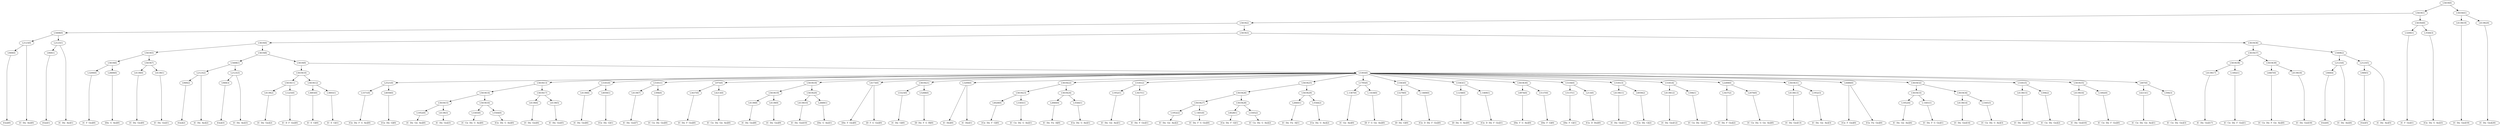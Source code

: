 digraph sample{
"L949(0)"->"[Gis](0)"
"L2123(0)"->"[C  Dis  Ais](0)"
"L2123(0)"->"L949(0)"
"L949(1)"->"[Gis](1)"
"L2123(1)"->"[C  Dis  Ais](1)"
"L2123(1)"->"L949(1)"
"L5408(0)"->"L2123(0)"
"L5408(0)"->"L2123(1)"
"L3200(0)"->"[C  F  Gis](0)"
"L2669(0)"->"[Dis  G  Ais](0)"
"L5619(6)"->"L3200(0)"
"L5619(6)"->"L2669(0)"
"L4139(0)"->"[C  Dis  Gis](0)"
"L4139(1)"->"[C  Dis  Gis](1)"
"L5619(7)"->"L4139(0)"
"L5619(7)"->"L4139(1)"
"L5619(5)"->"L5619(6)"
"L5619(5)"->"L5619(7)"
"L949(2)"->"[Gis](2)"
"L2123(2)"->"[C  Dis  Ais](2)"
"L2123(2)"->"L949(2)"
"L949(3)"->"[Gis](3)"
"L2123(3)"->"[C  Dis  Ais](3)"
"L2123(3)"->"L949(3)"
"L5408(1)"->"L2123(2)"
"L5408(1)"->"L2123(3)"
"L4139(2)"->"[C  Dis  Gis](2)"
"L1225(0)"->"[C  D  F  Gis](0)"
"L5619(11)"->"L4139(2)"
"L5619(11)"->"L1225(0)"
"L3693(0)"->"[C  E  G](0)"
"L3693(1)"->"[C  E  G](1)"
"L5619(12)"->"L3693(0)"
"L5619(12)"->"L3693(1)"
"L5619(10)"->"L5619(11)"
"L5619(10)"->"L5619(12)"
"L3371(0)"->"[Cis  Dis  F  G  Ais](0)"
"L4059(0)"->"[Cis  Dis  G](0)"
"L2521(0)"->"L3371(0)"
"L2521(0)"->"L4059(0)"
"L1952(0)"->"[C  Dis  Gis  Ais](0)"
"L4139(3)"->"[C  Dis  Gis](3)"
"L5619(15)"->"L1952(0)"
"L5619(15)"->"L4139(3)"
"L3345(0)"->"[C  Cis  Dis  G  Ais](0)"
"L3544(0)"->"[Cis  Dis  G  Ais](0)"
"L5619(16)"->"L3345(0)"
"L5619(16)"->"L3544(0)"
"L5619(14)"->"L5619(15)"
"L5619(14)"->"L5619(16)"
"L4139(4)"->"[C  Dis  Gis](4)"
"L4139(5)"->"[C  Dis  Gis](5)"
"L5619(17)"->"L4139(4)"
"L5619(17)"->"L4139(5)"
"L5619(13)"->"L5619(14)"
"L5619(13)"->"L5619(17)"
"L4139(6)"->"[C  Dis  Gis](6)"
"L4059(1)"->"[Cis  Dis  G](1)"
"L5181(0)"->"L4139(6)"
"L5181(0)"->"L4059(1)"
"L4139(7)"->"[C  Dis  Gis](7)"
"L594(0)"->"[C  Cis  Dis  Gis](0)"
"L5181(1)"->"L4139(7)"
"L5181(1)"->"L594(0)"
"L3437(0)"->"[C  Dis  F  Gis](0)"
"L4213(0)"->"[C  Cis  Dis  Gis  Ais](0)"
"L975(0)"->"L3437(0)"
"L975(0)"->"L4213(0)"
"L4139(8)"->"[C  Dis  Gis](8)"
"L4139(9)"->"[C  Dis  Gis](9)"
"L5619(19)"->"L4139(8)"
"L5619(19)"->"L4139(9)"
"L4139(10)"->"[C  Dis  Gis](10)"
"L2669(1)"->"[Dis  G  Ais](1)"
"L5619(20)"->"L4139(10)"
"L5619(20)"->"L2669(1)"
"L5619(18)"->"L5619(19)"
"L5619(18)"->"L5619(20)"
"L4173(0)"->"[Dis  F  Gis](0)"
"L4173(0)"->"[D  F  G  Gis](0)"
"L5323(0)"->"[C  Dis  G](0)"
"L5268(0)"->"[D  Dis  F  G  B](0)"
"L5619(21)"->"L5323(0)"
"L5619(21)"->"L5268(0)"
"L3209(0)"->"[C  Dis](0)"
"L3209(0)"->"[C  Dis](1)"
"L4028(0)"->"[Cis  Dis  F  G](0)"
"L3345(1)"->"[C  Cis  Dis  G  Ais](1)"
"L5619(23)"->"L4028(0)"
"L5619(23)"->"L3345(1)"
"L2840(0)"->"[C  Dis  Fis  A](0)"
"L3544(1)"->"[Cis  Dis  G  Ais](1)"
"L5619(24)"->"L2840(0)"
"L5619(24)"->"L3544(1)"
"L5619(22)"->"L5619(23)"
"L5619(22)"->"L5619(24)"
"L1952(1)"->"[C  Dis  Gis  Ais](1)"
"L3437(1)"->"[C  Dis  F  Gis](1)"
"L5181(2)"->"L1952(1)"
"L5181(2)"->"L3437(1)"
"L1952(2)"->"[C  Dis  Gis  Ais](2)"
"L-1401(0)"->"[C  Dis  F  G  Gis](0)"
"L5619(27)"->"L1952(2)"
"L5619(27)"->"L-1401(0)"
"L4028(1)"->"[Cis  Dis  F  G](1)"
"L3345(2)"->"[C  Cis  Dis  G  Ais](2)"
"L5619(28)"->"L4028(1)"
"L5619(28)"->"L3345(2)"
"L5619(26)"->"L5619(27)"
"L5619(26)"->"L5619(28)"
"L2840(1)"->"[C  Dis  Fis  A](1)"
"L3544(2)"->"[Cis  Dis  G  Ais](2)"
"L5619(29)"->"L2840(1)"
"L5619(29)"->"L3544(2)"
"L5619(25)"->"L5619(26)"
"L5619(25)"->"L5619(29)"
"L-1367(0)"->"[C  Gis  Ais](0)"
"L-1418(0)"->"[D  F  G  Gis  Ais](0)"
"L1795(0)"->"L-1367(0)"
"L1795(0)"->"L-1418(0)"
"L5279(0)"->"[D  Dis  G](0)"
"L-1469(0)"->"[Cis  D  Dis  F  Gis](0)"
"L5363(0)"->"L5279(0)"
"L5363(0)"->"L-1469(0)"
"L1258(0)"->"[D  Dis  G  Ais](0)"
"L-1469(1)"->"[Cis  D  Dis  F  Gis](1)"
"L5363(1)"->"L1258(0)"
"L5363(1)"->"L-1469(1)"
"L4974(0)"->"[Dis  F  G  Ais](0)"
"L5137(0)"->"[Dis  F  G](0)"
"L5619(30)"->"L4974(0)"
"L5619(30)"->"L5137(0)"
"L5137(1)"->"[Dis  F  G](1)"
"L213(0)"->"[Cis  D  Dis](0)"
"L5334(0)"->"L5137(1)"
"L5334(0)"->"L213(0)"
"L4139(11)"->"[C  Dis  Gis](11)"
"L4059(2)"->"[Cis  Dis  G](2)"
"L5181(3)"->"L4139(11)"
"L5181(3)"->"L4059(2)"
"L4139(12)"->"[C  Dis  Gis](12)"
"L594(1)"->"[C  Cis  Dis  Gis](1)"
"L5181(4)"->"L4139(12)"
"L5181(4)"->"L594(1)"
"L3437(2)"->"[C  Dis  F  Gis](2)"
"L2070(0)"->"[C  Cis  Dis  G  Gis  Ais](0)"
"L2269(0)"->"L3437(2)"
"L2269(0)"->"L2070(0)"
"L4139(13)"->"[C  Dis  Gis](13)"
"L1952(3)"->"[C  Dis  Gis  Ais](3)"
"L5619(31)"->"L4139(13)"
"L5619(31)"->"L1952(3)"
"L4480(0)"->"[Cis  F  Gis](0)"
"L4480(0)"->"[Cis  Fis  Gis](0)"
"L1952(4)"->"[C  Dis  Gis  Ais](4)"
"L-1401(1)"->"[C  Dis  F  G  Gis](1)"
"L5619(33)"->"L1952(4)"
"L5619(33)"->"L-1401(1)"
"L4139(14)"->"[C  Dis  Gis](14)"
"L3345(3)"->"[C  Cis  Dis  G  Ais](3)"
"L5619(34)"->"L4139(14)"
"L5619(34)"->"L3345(3)"
"L5619(32)"->"L5619(33)"
"L5619(32)"->"L5619(34)"
"L4139(15)"->"[C  Dis  Gis](15)"
"L594(2)"->"[C  Cis  Dis  Gis](2)"
"L5181(5)"->"L4139(15)"
"L5181(5)"->"L594(2)"
"L4139(16)"->"[C  Dis  Gis](16)"
"L1492(0)"->"[C  Cis  Dis  F  Gis](0)"
"L5619(35)"->"L4139(16)"
"L5619(35)"->"L1492(0)"
"L4213(1)"->"[C  Cis  Dis  Gis  Ais](1)"
"L594(3)"->"[C  Cis  Dis  Gis](3)"
"L607(0)"->"L4213(1)"
"L607(0)"->"L594(3)"
"L5393(0)"->"L2521(0)"
"L5393(0)"->"L5619(13)"
"L5393(0)"->"L5181(0)"
"L5393(0)"->"L5181(1)"
"L5393(0)"->"L975(0)"
"L5393(0)"->"L5619(18)"
"L5393(0)"->"L4173(0)"
"L5393(0)"->"L5619(21)"
"L5393(0)"->"L3209(0)"
"L5393(0)"->"L5619(22)"
"L5393(0)"->"L5181(2)"
"L5393(0)"->"L5619(25)"
"L5393(0)"->"L1795(0)"
"L5393(0)"->"L5363(0)"
"L5393(0)"->"L5363(1)"
"L5393(0)"->"L5619(30)"
"L5393(0)"->"L5334(0)"
"L5393(0)"->"L5181(3)"
"L5393(0)"->"L5181(4)"
"L5393(0)"->"L2269(0)"
"L5393(0)"->"L5619(31)"
"L5393(0)"->"L4480(0)"
"L5393(0)"->"L5619(32)"
"L5393(0)"->"L5181(5)"
"L5393(0)"->"L5619(35)"
"L5393(0)"->"L607(0)"
"L5619(9)"->"L5619(10)"
"L5619(9)"->"L5393(0)"
"L5619(8)"->"L5408(1)"
"L5619(8)"->"L5619(9)"
"L5619(4)"->"L5619(5)"
"L5619(4)"->"L5619(8)"
"L4139(17)"->"[C  Dis  Gis](17)"
"L1492(1)"->"[C  Cis  Dis  F  Gis](1)"
"L5619(38)"->"L4139(17)"
"L5619(38)"->"L1492(1)"
"L4467(0)"->"[C  Cis  Dis  F  Gis  Ais](0)"
"L4139(18)"->"[C  Dis  Gis](18)"
"L5619(39)"->"L4467(0)"
"L5619(39)"->"L4139(18)"
"L5619(37)"->"L5619(38)"
"L5619(37)"->"L5619(39)"
"L949(4)"->"[Gis](4)"
"L2123(4)"->"[C  Dis  Ais](4)"
"L2123(4)"->"L949(4)"
"L949(5)"->"[Gis](5)"
"L2123(5)"->"[C  Dis  Ais](5)"
"L2123(5)"->"L949(5)"
"L5408(2)"->"L2123(4)"
"L5408(2)"->"L2123(5)"
"L5619(36)"->"L5619(37)"
"L5619(36)"->"L5408(2)"
"L5619(3)"->"L5619(4)"
"L5619(3)"->"L5619(36)"
"L5619(2)"->"L5408(0)"
"L5619(2)"->"L5619(3)"
"L3200(1)"->"[C  F  Gis](1)"
"L3544(3)"->"[Cis  Dis  G  Ais](3)"
"L5619(40)"->"L3200(1)"
"L5619(40)"->"L3544(3)"
"L5619(1)"->"L5619(2)"
"L5619(1)"->"L5619(40)"
"L4139(19)"->"[C  Dis  Gis](19)"
"L4139(20)"->"[C  Dis  Gis](20)"
"L5619(41)"->"L4139(19)"
"L5619(41)"->"L4139(20)"
"L5619(0)"->"L5619(1)"
"L5619(0)"->"L5619(41)"
{rank = min; "L5619(0)"}
{rank = same; "L5619(1)"; "L5619(41)";}
{rank = same; "L5619(2)"; "L5619(40)"; "L4139(19)"; "L4139(20)";}
{rank = same; "L5408(0)"; "L5619(3)"; "L3200(1)"; "L3544(3)";}
{rank = same; "L2123(0)"; "L2123(1)"; "L5619(4)"; "L5619(36)";}
{rank = same; "L949(0)"; "L949(1)"; "L5619(5)"; "L5619(8)"; "L5619(37)"; "L5408(2)";}
{rank = same; "L5619(6)"; "L5619(7)"; "L5408(1)"; "L5619(9)"; "L5619(38)"; "L5619(39)"; "L2123(4)"; "L2123(5)";}
{rank = same; "L3200(0)"; "L2669(0)"; "L4139(0)"; "L4139(1)"; "L2123(2)"; "L2123(3)"; "L5619(10)"; "L5393(0)"; "L4139(17)"; "L1492(1)"; "L4467(0)"; "L4139(18)"; "L949(4)"; "L949(5)";}
{rank = same; "L949(2)"; "L949(3)"; "L5619(11)"; "L5619(12)"; "L2521(0)"; "L5619(13)"; "L5181(0)"; "L5181(1)"; "L975(0)"; "L5619(18)"; "L4173(0)"; "L5619(21)"; "L3209(0)"; "L5619(22)"; "L5181(2)"; "L5619(25)"; "L1795(0)"; "L5363(0)"; "L5363(1)"; "L5619(30)"; "L5334(0)"; "L5181(3)"; "L5181(4)"; "L2269(0)"; "L5619(31)"; "L4480(0)"; "L5619(32)"; "L5181(5)"; "L5619(35)"; "L607(0)";}
{rank = same; "L4139(2)"; "L1225(0)"; "L3693(0)"; "L3693(1)"; "L3371(0)"; "L4059(0)"; "L5619(14)"; "L5619(17)"; "L4139(6)"; "L4059(1)"; "L4139(7)"; "L594(0)"; "L3437(0)"; "L4213(0)"; "L5619(19)"; "L5619(20)"; "L5323(0)"; "L5268(0)"; "L5619(23)"; "L5619(24)"; "L1952(1)"; "L3437(1)"; "L5619(26)"; "L5619(29)"; "L-1367(0)"; "L-1418(0)"; "L5279(0)"; "L-1469(0)"; "L1258(0)"; "L-1469(1)"; "L4974(0)"; "L5137(0)"; "L5137(1)"; "L213(0)"; "L4139(11)"; "L4059(2)"; "L4139(12)"; "L594(1)"; "L3437(2)"; "L2070(0)"; "L4139(13)"; "L1952(3)"; "L5619(33)"; "L5619(34)"; "L4139(15)"; "L594(2)"; "L4139(16)"; "L1492(0)"; "L4213(1)"; "L594(3)";}
{rank = same; "L5619(15)"; "L5619(16)"; "L4139(4)"; "L4139(5)"; "L4139(8)"; "L4139(9)"; "L4139(10)"; "L2669(1)"; "L4028(0)"; "L3345(1)"; "L2840(0)"; "L3544(1)"; "L5619(27)"; "L5619(28)"; "L2840(1)"; "L3544(2)"; "L1952(4)"; "L-1401(1)"; "L4139(14)"; "L3345(3)";}
{rank = same; "L1952(0)"; "L4139(3)"; "L3345(0)"; "L3544(0)"; "L1952(2)"; "L-1401(0)"; "L4028(1)"; "L3345(2)";}
{rank = max; "[C  Cis  Dis  F  Gis  Ais](0)"; "[C  Cis  Dis  F  Gis](0)"; "[C  Cis  Dis  F  Gis](1)"; "[C  Cis  Dis  G  Ais](0)"; "[C  Cis  Dis  G  Ais](1)"; "[C  Cis  Dis  G  Ais](2)"; "[C  Cis  Dis  G  Ais](3)"; "[C  Cis  Dis  G  Gis  Ais](0)"; "[C  Cis  Dis  Gis  Ais](0)"; "[C  Cis  Dis  Gis  Ais](1)"; "[C  Cis  Dis  Gis](0)"; "[C  Cis  Dis  Gis](1)"; "[C  Cis  Dis  Gis](2)"; "[C  Cis  Dis  Gis](3)"; "[C  D  F  Gis](0)"; "[C  Dis  Ais](0)"; "[C  Dis  Ais](1)"; "[C  Dis  Ais](2)"; "[C  Dis  Ais](3)"; "[C  Dis  Ais](4)"; "[C  Dis  Ais](5)"; "[C  Dis  F  G  Gis](0)"; "[C  Dis  F  G  Gis](1)"; "[C  Dis  F  Gis](0)"; "[C  Dis  F  Gis](1)"; "[C  Dis  F  Gis](2)"; "[C  Dis  Fis  A](0)"; "[C  Dis  Fis  A](1)"; "[C  Dis  G](0)"; "[C  Dis  Gis  Ais](0)"; "[C  Dis  Gis  Ais](1)"; "[C  Dis  Gis  Ais](2)"; "[C  Dis  Gis  Ais](3)"; "[C  Dis  Gis  Ais](4)"; "[C  Dis  Gis](0)"; "[C  Dis  Gis](1)"; "[C  Dis  Gis](10)"; "[C  Dis  Gis](11)"; "[C  Dis  Gis](12)"; "[C  Dis  Gis](13)"; "[C  Dis  Gis](14)"; "[C  Dis  Gis](15)"; "[C  Dis  Gis](16)"; "[C  Dis  Gis](17)"; "[C  Dis  Gis](18)"; "[C  Dis  Gis](19)"; "[C  Dis  Gis](2)"; "[C  Dis  Gis](20)"; "[C  Dis  Gis](3)"; "[C  Dis  Gis](4)"; "[C  Dis  Gis](5)"; "[C  Dis  Gis](6)"; "[C  Dis  Gis](7)"; "[C  Dis  Gis](8)"; "[C  Dis  Gis](9)"; "[C  Dis](0)"; "[C  Dis](1)"; "[C  E  G](0)"; "[C  E  G](1)"; "[C  F  Gis](0)"; "[C  F  Gis](1)"; "[C  Gis  Ais](0)"; "[Cis  D  Dis  F  Gis](0)"; "[Cis  D  Dis  F  Gis](1)"; "[Cis  D  Dis](0)"; "[Cis  Dis  F  G  Ais](0)"; "[Cis  Dis  F  G](0)"; "[Cis  Dis  F  G](1)"; "[Cis  Dis  G  Ais](0)"; "[Cis  Dis  G  Ais](1)"; "[Cis  Dis  G  Ais](2)"; "[Cis  Dis  G  Ais](3)"; "[Cis  Dis  G](0)"; "[Cis  Dis  G](1)"; "[Cis  Dis  G](2)"; "[Cis  F  Gis](0)"; "[Cis  Fis  Gis](0)"; "[D  Dis  F  G  B](0)"; "[D  Dis  G  Ais](0)"; "[D  Dis  G](0)"; "[D  F  G  Gis  Ais](0)"; "[D  F  G  Gis](0)"; "[Dis  F  G  Ais](0)"; "[Dis  F  G](0)"; "[Dis  F  G](1)"; "[Dis  F  Gis](0)"; "[Dis  G  Ais](0)"; "[Dis  G  Ais](1)"; "[Gis](0)"; "[Gis](1)"; "[Gis](2)"; "[Gis](3)"; "[Gis](4)"; "[Gis](5)";}
}